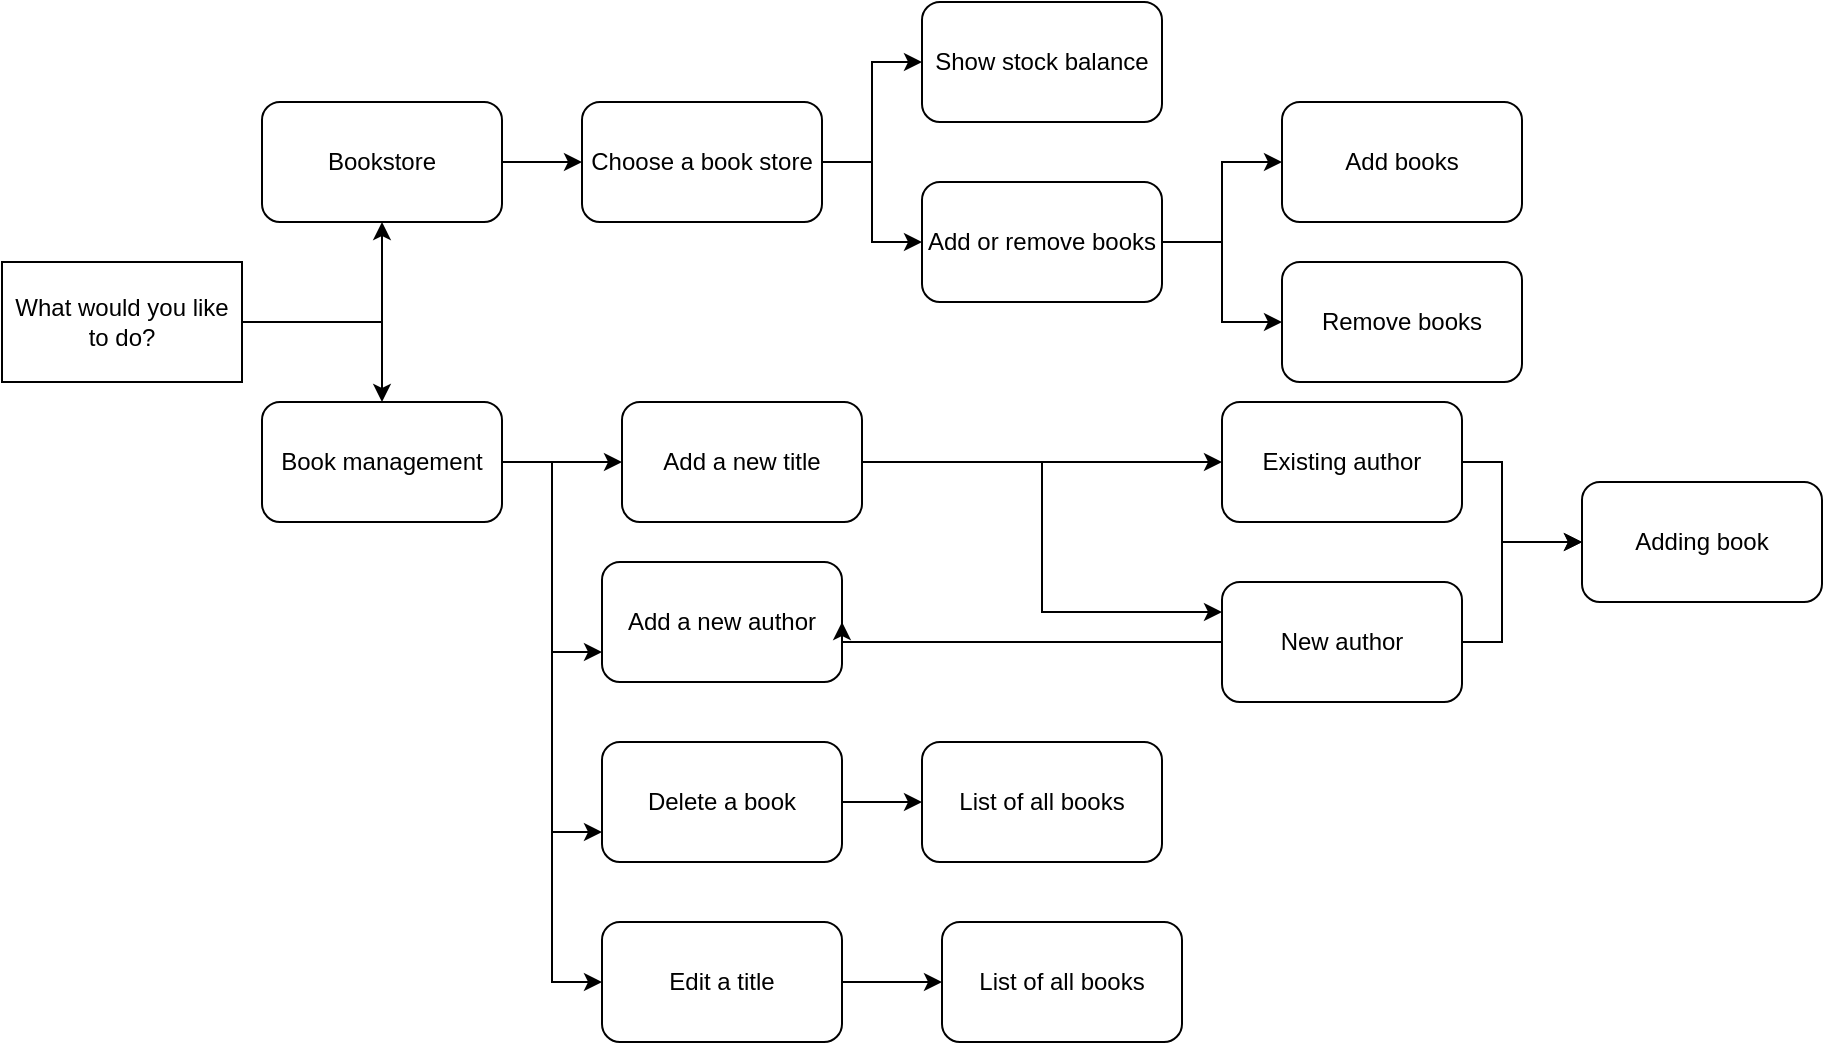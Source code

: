 <mxfile version="20.6.2" type="device"><diagram id="yzSFoClACAvwaRVMnpmQ" name="Sida-1"><mxGraphModel dx="1851" dy="527" grid="1" gridSize="10" guides="1" tooltips="1" connect="1" arrows="1" fold="1" page="1" pageScale="1" pageWidth="827" pageHeight="1169" math="0" shadow="0"><root><mxCell id="0"/><mxCell id="1" parent="0"/><mxCell id="Na31QyhHEzpYW2iR3FE0-4" style="edgeStyle=orthogonalEdgeStyle;rounded=0;orthogonalLoop=1;jettySize=auto;html=1;entryX=0.5;entryY=1;entryDx=0;entryDy=0;" edge="1" parent="1" source="Na31QyhHEzpYW2iR3FE0-1" target="Na31QyhHEzpYW2iR3FE0-2"><mxGeometry relative="1" as="geometry"/></mxCell><mxCell id="Na31QyhHEzpYW2iR3FE0-5" style="edgeStyle=orthogonalEdgeStyle;rounded=0;orthogonalLoop=1;jettySize=auto;html=1;entryX=0.5;entryY=0;entryDx=0;entryDy=0;" edge="1" parent="1" source="Na31QyhHEzpYW2iR3FE0-1" target="Na31QyhHEzpYW2iR3FE0-3"><mxGeometry relative="1" as="geometry"/></mxCell><mxCell id="Na31QyhHEzpYW2iR3FE0-1" value="What would you like to do?" style="rounded=0;whiteSpace=wrap;html=1;" vertex="1" parent="1"><mxGeometry x="-100" y="220" width="120" height="60" as="geometry"/></mxCell><mxCell id="Na31QyhHEzpYW2iR3FE0-7" value="" style="edgeStyle=orthogonalEdgeStyle;rounded=0;orthogonalLoop=1;jettySize=auto;html=1;" edge="1" parent="1" source="Na31QyhHEzpYW2iR3FE0-2" target="Na31QyhHEzpYW2iR3FE0-6"><mxGeometry relative="1" as="geometry"/></mxCell><mxCell id="Na31QyhHEzpYW2iR3FE0-2" value="Bookstore" style="rounded=1;whiteSpace=wrap;html=1;" vertex="1" parent="1"><mxGeometry x="30" y="140" width="120" height="60" as="geometry"/></mxCell><mxCell id="Na31QyhHEzpYW2iR3FE0-31" style="edgeStyle=orthogonalEdgeStyle;rounded=0;orthogonalLoop=1;jettySize=auto;html=1;entryX=0;entryY=0.5;entryDx=0;entryDy=0;" edge="1" parent="1" source="Na31QyhHEzpYW2iR3FE0-3" target="Na31QyhHEzpYW2iR3FE0-27"><mxGeometry relative="1" as="geometry"/></mxCell><mxCell id="Na31QyhHEzpYW2iR3FE0-32" style="edgeStyle=orthogonalEdgeStyle;rounded=0;orthogonalLoop=1;jettySize=auto;html=1;entryX=0;entryY=0.5;entryDx=0;entryDy=0;" edge="1" parent="1" source="Na31QyhHEzpYW2iR3FE0-3" target="Na31QyhHEzpYW2iR3FE0-28"><mxGeometry relative="1" as="geometry"/></mxCell><mxCell id="Na31QyhHEzpYW2iR3FE0-33" style="edgeStyle=orthogonalEdgeStyle;rounded=0;orthogonalLoop=1;jettySize=auto;html=1;entryX=0;entryY=0.75;entryDx=0;entryDy=0;" edge="1" parent="1" source="Na31QyhHEzpYW2iR3FE0-3" target="Na31QyhHEzpYW2iR3FE0-29"><mxGeometry relative="1" as="geometry"/></mxCell><mxCell id="Na31QyhHEzpYW2iR3FE0-34" style="edgeStyle=orthogonalEdgeStyle;rounded=0;orthogonalLoop=1;jettySize=auto;html=1;entryX=0;entryY=0.75;entryDx=0;entryDy=0;" edge="1" parent="1" source="Na31QyhHEzpYW2iR3FE0-3" target="Na31QyhHEzpYW2iR3FE0-30"><mxGeometry relative="1" as="geometry"/></mxCell><mxCell id="Na31QyhHEzpYW2iR3FE0-3" value="Book management" style="rounded=1;whiteSpace=wrap;html=1;" vertex="1" parent="1"><mxGeometry x="30" y="290" width="120" height="60" as="geometry"/></mxCell><mxCell id="Na31QyhHEzpYW2iR3FE0-10" value="" style="edgeStyle=orthogonalEdgeStyle;rounded=0;orthogonalLoop=1;jettySize=auto;html=1;" edge="1" parent="1" source="Na31QyhHEzpYW2iR3FE0-6" target="Na31QyhHEzpYW2iR3FE0-9"><mxGeometry relative="1" as="geometry"/></mxCell><mxCell id="Na31QyhHEzpYW2iR3FE0-11" style="edgeStyle=orthogonalEdgeStyle;rounded=0;orthogonalLoop=1;jettySize=auto;html=1;" edge="1" parent="1" source="Na31QyhHEzpYW2iR3FE0-6" target="Na31QyhHEzpYW2iR3FE0-8"><mxGeometry relative="1" as="geometry"/></mxCell><mxCell id="Na31QyhHEzpYW2iR3FE0-6" value="&lt;div&gt;Choose a book store&lt;/div&gt;" style="whiteSpace=wrap;html=1;rounded=1;" vertex="1" parent="1"><mxGeometry x="190" y="140" width="120" height="60" as="geometry"/></mxCell><mxCell id="Na31QyhHEzpYW2iR3FE0-8" value="Show stock balance" style="whiteSpace=wrap;html=1;rounded=1;" vertex="1" parent="1"><mxGeometry x="360" y="90" width="120" height="60" as="geometry"/></mxCell><mxCell id="Na31QyhHEzpYW2iR3FE0-13" value="" style="edgeStyle=orthogonalEdgeStyle;rounded=0;orthogonalLoop=1;jettySize=auto;html=1;" edge="1" parent="1" source="Na31QyhHEzpYW2iR3FE0-9" target="Na31QyhHEzpYW2iR3FE0-12"><mxGeometry relative="1" as="geometry"/></mxCell><mxCell id="Na31QyhHEzpYW2iR3FE0-16" style="edgeStyle=orthogonalEdgeStyle;rounded=0;orthogonalLoop=1;jettySize=auto;html=1;" edge="1" parent="1" source="Na31QyhHEzpYW2iR3FE0-9" target="Na31QyhHEzpYW2iR3FE0-15"><mxGeometry relative="1" as="geometry"/></mxCell><mxCell id="Na31QyhHEzpYW2iR3FE0-9" value="Add or remove books" style="whiteSpace=wrap;html=1;rounded=1;" vertex="1" parent="1"><mxGeometry x="360" y="180" width="120" height="60" as="geometry"/></mxCell><mxCell id="Na31QyhHEzpYW2iR3FE0-12" value="Remove books" style="whiteSpace=wrap;html=1;rounded=1;" vertex="1" parent="1"><mxGeometry x="540" y="220" width="120" height="60" as="geometry"/></mxCell><mxCell id="Na31QyhHEzpYW2iR3FE0-15" value="Add books" style="rounded=1;whiteSpace=wrap;html=1;" vertex="1" parent="1"><mxGeometry x="540" y="140" width="120" height="60" as="geometry"/></mxCell><mxCell id="Na31QyhHEzpYW2iR3FE0-37" style="edgeStyle=orthogonalEdgeStyle;rounded=0;orthogonalLoop=1;jettySize=auto;html=1;" edge="1" parent="1" source="Na31QyhHEzpYW2iR3FE0-27" target="Na31QyhHEzpYW2iR3FE0-35"><mxGeometry relative="1" as="geometry"/></mxCell><mxCell id="Na31QyhHEzpYW2iR3FE0-48" style="edgeStyle=orthogonalEdgeStyle;rounded=0;orthogonalLoop=1;jettySize=auto;html=1;entryX=0;entryY=0.25;entryDx=0;entryDy=0;" edge="1" parent="1" source="Na31QyhHEzpYW2iR3FE0-27" target="Na31QyhHEzpYW2iR3FE0-36"><mxGeometry relative="1" as="geometry"/></mxCell><mxCell id="Na31QyhHEzpYW2iR3FE0-27" value="Add a new title" style="rounded=1;whiteSpace=wrap;html=1;" vertex="1" parent="1"><mxGeometry x="210" y="290" width="120" height="60" as="geometry"/></mxCell><mxCell id="Na31QyhHEzpYW2iR3FE0-42" value="" style="edgeStyle=orthogonalEdgeStyle;rounded=0;orthogonalLoop=1;jettySize=auto;html=1;" edge="1" parent="1" source="Na31QyhHEzpYW2iR3FE0-28" target="Na31QyhHEzpYW2iR3FE0-41"><mxGeometry relative="1" as="geometry"/></mxCell><mxCell id="Na31QyhHEzpYW2iR3FE0-28" value="Edit a title" style="rounded=1;whiteSpace=wrap;html=1;" vertex="1" parent="1"><mxGeometry x="200" y="550" width="120" height="60" as="geometry"/></mxCell><mxCell id="Na31QyhHEzpYW2iR3FE0-40" value="" style="edgeStyle=orthogonalEdgeStyle;rounded=0;orthogonalLoop=1;jettySize=auto;html=1;" edge="1" parent="1" source="Na31QyhHEzpYW2iR3FE0-29" target="Na31QyhHEzpYW2iR3FE0-39"><mxGeometry relative="1" as="geometry"/></mxCell><mxCell id="Na31QyhHEzpYW2iR3FE0-29" value="Delete a book" style="rounded=1;whiteSpace=wrap;html=1;" vertex="1" parent="1"><mxGeometry x="200" y="460" width="120" height="60" as="geometry"/></mxCell><mxCell id="Na31QyhHEzpYW2iR3FE0-30" value="Add a new author" style="rounded=1;whiteSpace=wrap;html=1;" vertex="1" parent="1"><mxGeometry x="200" y="370" width="120" height="60" as="geometry"/></mxCell><mxCell id="Na31QyhHEzpYW2iR3FE0-46" style="edgeStyle=orthogonalEdgeStyle;rounded=0;orthogonalLoop=1;jettySize=auto;html=1;" edge="1" parent="1" source="Na31QyhHEzpYW2iR3FE0-35" target="Na31QyhHEzpYW2iR3FE0-45"><mxGeometry relative="1" as="geometry"><Array as="points"><mxPoint x="650" y="320"/><mxPoint x="650" y="360"/></Array></mxGeometry></mxCell><mxCell id="Na31QyhHEzpYW2iR3FE0-35" value="Existing author" style="rounded=1;whiteSpace=wrap;html=1;" vertex="1" parent="1"><mxGeometry x="510" y="290" width="120" height="60" as="geometry"/></mxCell><mxCell id="Na31QyhHEzpYW2iR3FE0-43" style="edgeStyle=orthogonalEdgeStyle;rounded=0;orthogonalLoop=1;jettySize=auto;html=1;" edge="1" parent="1" source="Na31QyhHEzpYW2iR3FE0-36"><mxGeometry relative="1" as="geometry"><mxPoint x="320" y="400" as="targetPoint"/><Array as="points"><mxPoint x="320" y="410"/></Array></mxGeometry></mxCell><mxCell id="Na31QyhHEzpYW2iR3FE0-47" style="edgeStyle=orthogonalEdgeStyle;rounded=0;orthogonalLoop=1;jettySize=auto;html=1;entryX=0;entryY=0.5;entryDx=0;entryDy=0;" edge="1" parent="1" source="Na31QyhHEzpYW2iR3FE0-36" target="Na31QyhHEzpYW2iR3FE0-45"><mxGeometry relative="1" as="geometry"><Array as="points"><mxPoint x="650" y="410"/><mxPoint x="650" y="360"/></Array></mxGeometry></mxCell><mxCell id="Na31QyhHEzpYW2iR3FE0-36" value="New author" style="rounded=1;whiteSpace=wrap;html=1;" vertex="1" parent="1"><mxGeometry x="510" y="380" width="120" height="60" as="geometry"/></mxCell><mxCell id="Na31QyhHEzpYW2iR3FE0-39" value="List of all books" style="whiteSpace=wrap;html=1;rounded=1;" vertex="1" parent="1"><mxGeometry x="360" y="460" width="120" height="60" as="geometry"/></mxCell><mxCell id="Na31QyhHEzpYW2iR3FE0-41" value="List of all books" style="whiteSpace=wrap;html=1;rounded=1;" vertex="1" parent="1"><mxGeometry x="370" y="550" width="120" height="60" as="geometry"/></mxCell><mxCell id="Na31QyhHEzpYW2iR3FE0-45" value="Adding book" style="rounded=1;whiteSpace=wrap;html=1;" vertex="1" parent="1"><mxGeometry x="690" y="330" width="120" height="60" as="geometry"/></mxCell></root></mxGraphModel></diagram></mxfile>